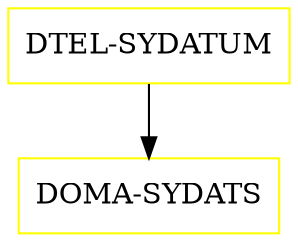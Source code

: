 digraph G {
  "DTEL-SYDATUM" [shape=box,color=yellow];
  "DOMA-SYDATS" [shape=box,color=yellow,URL="./DOMA_SYDATS.html"];
  "DTEL-SYDATUM" -> "DOMA-SYDATS";
}
